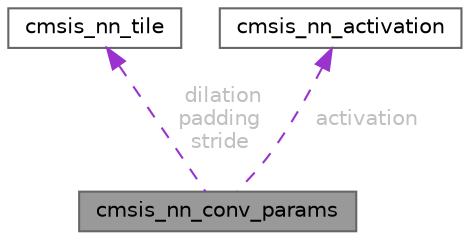 digraph "cmsis_nn_conv_params"
{
 // LATEX_PDF_SIZE
  bgcolor="transparent";
  edge [fontname=Helvetica,fontsize=10,labelfontname=Helvetica,labelfontsize=10];
  node [fontname=Helvetica,fontsize=10,shape=box,height=0.2,width=0.4];
  Node1 [id="Node000001",label="cmsis_nn_conv_params",height=0.2,width=0.4,color="gray40", fillcolor="grey60", style="filled", fontcolor="black",tooltip=" "];
  Node2 -> Node1 [id="edge3_Node000001_Node000002",dir="back",color="darkorchid3",style="dashed",tooltip=" ",label=" dilation\npadding\nstride",fontcolor="grey" ];
  Node2 [id="Node000002",label="cmsis_nn_tile",height=0.2,width=0.4,color="gray40", fillcolor="white", style="filled",URL="$structcmsis__nn__tile.html",tooltip=" "];
  Node3 -> Node1 [id="edge4_Node000001_Node000003",dir="back",color="darkorchid3",style="dashed",tooltip=" ",label=" activation",fontcolor="grey" ];
  Node3 [id="Node000003",label="cmsis_nn_activation",height=0.2,width=0.4,color="gray40", fillcolor="white", style="filled",URL="$structcmsis__nn__activation.html",tooltip=" "];
}
